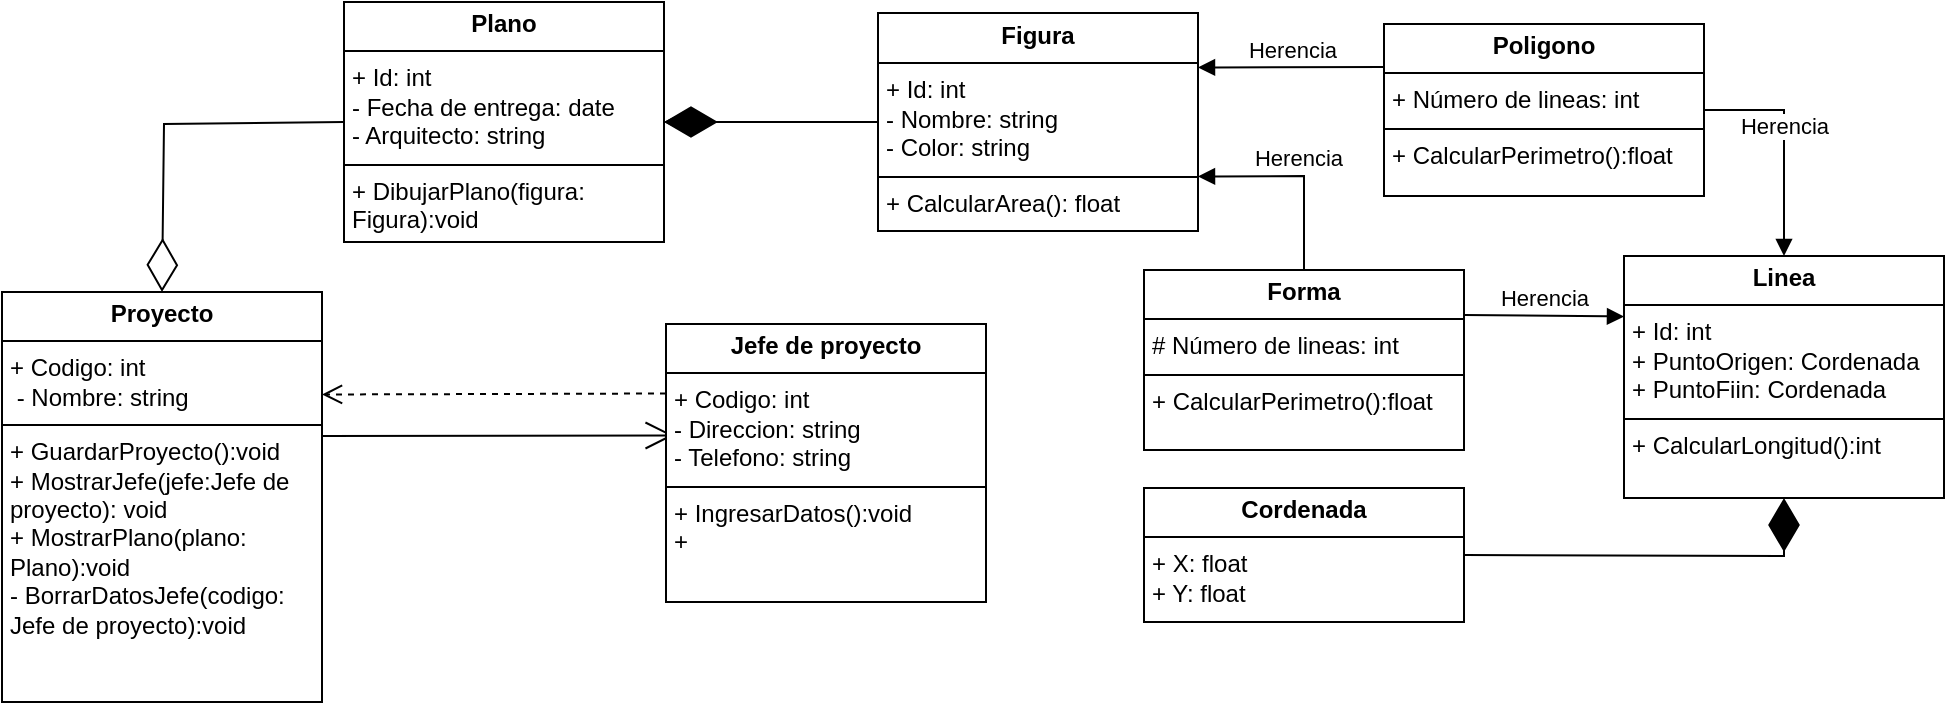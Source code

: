 <mxfile version="24.7.6">
  <diagram name="Página-1" id="U0dJ7ipydjKy7ulNHjYH">
    <mxGraphModel dx="1504" dy="939" grid="1" gridSize="10" guides="1" tooltips="1" connect="1" arrows="1" fold="1" page="0" pageScale="1" pageWidth="827" pageHeight="1169" background="none" math="0" shadow="0">
      <root>
        <mxCell id="0" />
        <mxCell id="1" parent="0" />
        <mxCell id="6z03nhFHcZb0VBgEY0h0-20" value="" style="endArrow=diamondThin;endFill=0;endSize=24;html=1;rounded=0;entryX=0.5;entryY=0;entryDx=0;entryDy=0;exitX=0;exitY=0.5;exitDx=0;exitDy=0;" parent="1" source="237a58CVki1NTlTPlnQ2-2" target="jHdgdKGG3TTc-sFxEvmy-10" edge="1">
          <mxGeometry width="160" relative="1" as="geometry">
            <mxPoint x="96.7" y="-140" as="sourcePoint" />
            <mxPoint x="-12.5" y="30" as="targetPoint" />
            <Array as="points">
              <mxPoint x="-10" y="-220" />
            </Array>
          </mxGeometry>
        </mxCell>
        <mxCell id="jHdgdKGG3TTc-sFxEvmy-14" value="" style="edgeStyle=orthogonalEdgeStyle;rounded=0;orthogonalLoop=1;jettySize=auto;html=1;" edge="1" parent="1" source="6z03nhFHcZb0VBgEY0h0-44" target="237a58CVki1NTlTPlnQ2-2">
          <mxGeometry relative="1" as="geometry" />
        </mxCell>
        <mxCell id="6z03nhFHcZb0VBgEY0h0-44" value="&lt;p style=&quot;margin:0px;margin-top:4px;text-align:center;&quot;&gt;&lt;b&gt;Figura&lt;/b&gt;&lt;/p&gt;&lt;hr size=&quot;1&quot; style=&quot;border-style:solid;&quot;&gt;&lt;p style=&quot;margin:0px;margin-left:4px;&quot;&gt;+ Id:&lt;span style=&quot;background-color: initial;&quot;&gt;&amp;nbsp;int&lt;/span&gt;&lt;/p&gt;&lt;p style=&quot;margin:0px;margin-left:4px;&quot;&gt;&lt;span style=&quot;background-color: initial;&quot;&gt;- Nombre: string&lt;/span&gt;&lt;/p&gt;&lt;p style=&quot;margin:0px;margin-left:4px;&quot;&gt;&lt;span style=&quot;background-color: initial;&quot;&gt;- Color: string&lt;/span&gt;&lt;/p&gt;&lt;hr size=&quot;1&quot; style=&quot;border-style:solid;&quot;&gt;&lt;p style=&quot;margin:0px;margin-left:4px;&quot;&gt;+ CalcularArea(): float&lt;/p&gt;" style="verticalAlign=top;align=left;overflow=fill;html=1;whiteSpace=wrap;" parent="1" vertex="1">
          <mxGeometry x="347" y="-275.5" width="160" height="109" as="geometry" />
        </mxCell>
        <mxCell id="6z03nhFHcZb0VBgEY0h0-48" value="" style="endArrow=diamondThin;endFill=1;endSize=24;html=1;rounded=0;entryX=1;entryY=0.5;entryDx=0;entryDy=0;exitX=0;exitY=0.5;exitDx=0;exitDy=0;" parent="1" source="6z03nhFHcZb0VBgEY0h0-44" target="237a58CVki1NTlTPlnQ2-2" edge="1">
          <mxGeometry width="160" relative="1" as="geometry">
            <mxPoint x="344" y="-237" as="sourcePoint" />
            <mxPoint x="247" y="-237.5" as="targetPoint" />
          </mxGeometry>
        </mxCell>
        <mxCell id="237a58CVki1NTlTPlnQ2-2" value="&lt;p style=&quot;margin:0px;margin-top:4px;text-align:center;&quot;&gt;&lt;b&gt;Plano&lt;/b&gt;&lt;/p&gt;&lt;hr size=&quot;1&quot; style=&quot;border-style:solid;&quot;&gt;&lt;p style=&quot;margin:0px;margin-left:4px;&quot;&gt;+ Id:&lt;span style=&quot;background-color: initial;&quot;&gt;&amp;nbsp;int&lt;/span&gt;&lt;/p&gt;&lt;p style=&quot;margin:0px;margin-left:4px;&quot;&gt;&lt;span style=&quot;background-color: initial;&quot;&gt;- Fecha de entrega: date&lt;/span&gt;&lt;/p&gt;&lt;p style=&quot;margin:0px;margin-left:4px;&quot;&gt;&lt;span style=&quot;background-color: initial;&quot;&gt;- Arquitecto: string&lt;/span&gt;&lt;/p&gt;&lt;hr size=&quot;1&quot; style=&quot;border-style:solid;&quot;&gt;&lt;p style=&quot;margin:0px;margin-left:4px;&quot;&gt;+ DibujarPlano(figura: Figura):void&lt;/p&gt;" style="verticalAlign=top;align=left;overflow=fill;html=1;whiteSpace=wrap;" parent="1" vertex="1">
          <mxGeometry x="80" y="-281" width="160" height="120" as="geometry" />
        </mxCell>
        <mxCell id="237a58CVki1NTlTPlnQ2-3" value="" style="html=1;verticalAlign=bottom;endArrow=open;dashed=1;endSize=8;curved=0;rounded=0;exitX=0;exitY=0.25;exitDx=0;exitDy=0;entryX=1;entryY=0.25;entryDx=0;entryDy=0;" parent="1" edge="1" target="jHdgdKGG3TTc-sFxEvmy-10" source="jHdgdKGG3TTc-sFxEvmy-9">
          <mxGeometry relative="1" as="geometry">
            <mxPoint x="290" y="-95.532" as="sourcePoint" />
            <mxPoint x="70" y="-94" as="targetPoint" />
          </mxGeometry>
        </mxCell>
        <mxCell id="237a58CVki1NTlTPlnQ2-5" value="" style="endArrow=open;endFill=1;endSize=12;html=1;rounded=0;entryX=0.024;entryY=0.401;entryDx=0;entryDy=0;entryPerimeter=0;exitX=1;exitY=0.351;exitDx=0;exitDy=0;exitPerimeter=0;" parent="1" edge="1" target="jHdgdKGG3TTc-sFxEvmy-9" source="jHdgdKGG3TTc-sFxEvmy-10">
          <mxGeometry width="160" relative="1" as="geometry">
            <mxPoint x="70" y="-79" as="sourcePoint" />
            <mxPoint x="289.2" y="-81.215" as="targetPoint" />
          </mxGeometry>
        </mxCell>
        <mxCell id="237a58CVki1NTlTPlnQ2-15" value="Herencia" style="html=1;verticalAlign=bottom;endArrow=block;curved=0;rounded=0;entryX=1;entryY=0.25;entryDx=0;entryDy=0;exitX=0;exitY=0.25;exitDx=0;exitDy=0;" parent="1" source="jHdgdKGG3TTc-sFxEvmy-3" target="6z03nhFHcZb0VBgEY0h0-44" edge="1">
          <mxGeometry width="80" relative="1" as="geometry">
            <mxPoint x="507" y="-235" as="sourcePoint" />
            <mxPoint x="600" y="-249.5" as="targetPoint" />
          </mxGeometry>
        </mxCell>
        <mxCell id="jHdgdKGG3TTc-sFxEvmy-2" value="&lt;p style=&quot;margin:0px;margin-top:4px;text-align:center;&quot;&gt;&lt;b&gt;Linea&lt;/b&gt;&lt;/p&gt;&lt;hr size=&quot;1&quot; style=&quot;border-style:solid;&quot;&gt;&lt;p style=&quot;margin:0px;margin-left:4px;&quot;&gt;+ Id: int&lt;/p&gt;&lt;p style=&quot;margin:0px;margin-left:4px;&quot;&gt;+ PuntoOrigen: Cordenada&lt;/p&gt;&lt;p style=&quot;margin:0px;margin-left:4px;&quot;&gt;+ PuntoFiin: Cordenada&lt;/p&gt;&lt;hr size=&quot;1&quot; style=&quot;border-style:solid;&quot;&gt;&lt;p style=&quot;margin:0px;margin-left:4px;&quot;&gt;+ CalcularLongitud():int&lt;/p&gt;" style="verticalAlign=top;align=left;overflow=fill;html=1;whiteSpace=wrap;" vertex="1" parent="1">
          <mxGeometry x="720" y="-154" width="160" height="121" as="geometry" />
        </mxCell>
        <mxCell id="jHdgdKGG3TTc-sFxEvmy-3" value="&lt;p style=&quot;margin:0px;margin-top:4px;text-align:center;&quot;&gt;&lt;b&gt;Poligono&lt;/b&gt;&lt;/p&gt;&lt;hr size=&quot;1&quot; style=&quot;border-style:solid;&quot;&gt;&lt;p style=&quot;margin:0px;margin-left:4px;&quot;&gt;+ Número de lineas: int&lt;/p&gt;&lt;hr size=&quot;1&quot; style=&quot;border-style:solid;&quot;&gt;&lt;p style=&quot;margin:0px;margin-left:4px;&quot;&gt;+ CalcularPerimetro():float&lt;/p&gt;" style="verticalAlign=top;align=left;overflow=fill;html=1;whiteSpace=wrap;" vertex="1" parent="1">
          <mxGeometry x="600" y="-270" width="160" height="86" as="geometry" />
        </mxCell>
        <mxCell id="jHdgdKGG3TTc-sFxEvmy-4" value="&lt;p style=&quot;margin:0px;margin-top:4px;text-align:center;&quot;&gt;&lt;b&gt;Forma&lt;/b&gt;&lt;/p&gt;&lt;hr size=&quot;1&quot; style=&quot;border-style:solid;&quot;&gt;&lt;p style=&quot;margin:0px;margin-left:4px;&quot;&gt;# Número de lineas: int&lt;/p&gt;&lt;hr size=&quot;1&quot; style=&quot;border-style:solid;&quot;&gt;&lt;p style=&quot;margin:0px;margin-left:4px;&quot;&gt;+ CalcularPerimetro():float&lt;/p&gt;" style="verticalAlign=top;align=left;overflow=fill;html=1;whiteSpace=wrap;" vertex="1" parent="1">
          <mxGeometry x="480" y="-147" width="160" height="90" as="geometry" />
        </mxCell>
        <mxCell id="jHdgdKGG3TTc-sFxEvmy-5" value="Herencia" style="html=1;verticalAlign=bottom;endArrow=block;curved=0;rounded=0;entryX=1;entryY=0.75;entryDx=0;entryDy=0;exitX=0.5;exitY=0;exitDx=0;exitDy=0;" edge="1" parent="1" source="jHdgdKGG3TTc-sFxEvmy-4" target="6z03nhFHcZb0VBgEY0h0-44">
          <mxGeometry width="80" relative="1" as="geometry">
            <mxPoint x="623" y="-150" as="sourcePoint" />
            <mxPoint x="530" y="-150" as="targetPoint" />
            <Array as="points">
              <mxPoint x="560" y="-194" />
            </Array>
          </mxGeometry>
        </mxCell>
        <mxCell id="jHdgdKGG3TTc-sFxEvmy-7" value="Herencia" style="html=1;verticalAlign=bottom;endArrow=block;curved=0;rounded=0;exitX=1;exitY=0.25;exitDx=0;exitDy=0;entryX=0;entryY=0.25;entryDx=0;entryDy=0;" edge="1" parent="1" source="jHdgdKGG3TTc-sFxEvmy-4" target="jHdgdKGG3TTc-sFxEvmy-2">
          <mxGeometry width="80" relative="1" as="geometry">
            <mxPoint x="683" y="-147" as="sourcePoint" />
            <mxPoint x="660" y="-109" as="targetPoint" />
          </mxGeometry>
        </mxCell>
        <mxCell id="jHdgdKGG3TTc-sFxEvmy-8" value="Herencia" style="html=1;verticalAlign=bottom;endArrow=block;curved=0;rounded=0;exitX=1;exitY=0.5;exitDx=0;exitDy=0;entryX=0.5;entryY=0;entryDx=0;entryDy=0;" edge="1" parent="1" source="jHdgdKGG3TTc-sFxEvmy-3" target="jHdgdKGG3TTc-sFxEvmy-2">
          <mxGeometry width="80" relative="1" as="geometry">
            <mxPoint x="650" y="-114" as="sourcePoint" />
            <mxPoint x="710" y="-114" as="targetPoint" />
            <Array as="points">
              <mxPoint x="800" y="-227" />
            </Array>
          </mxGeometry>
        </mxCell>
        <mxCell id="jHdgdKGG3TTc-sFxEvmy-9" value="&lt;p style=&quot;margin:0px;margin-top:4px;text-align:center;&quot;&gt;&lt;b&gt;Jefe de proyecto&lt;/b&gt;&lt;/p&gt;&lt;hr size=&quot;1&quot; style=&quot;border-style:solid;&quot;&gt;&lt;p style=&quot;margin:0px;margin-left:4px;&quot;&gt;+ Codigo:&lt;span style=&quot;background-color: initial;&quot;&gt;&amp;nbsp;int&lt;/span&gt;&lt;/p&gt;&lt;p style=&quot;margin:0px;margin-left:4px;&quot;&gt;&lt;span style=&quot;background-color: initial;&quot;&gt;- Direccion: string&lt;/span&gt;&lt;/p&gt;&lt;p style=&quot;margin:0px;margin-left:4px;&quot;&gt;&lt;span style=&quot;background-color: initial;&quot;&gt;- Telefono: string&lt;/span&gt;&lt;/p&gt;&lt;hr size=&quot;1&quot; style=&quot;border-style:solid;&quot;&gt;&lt;p style=&quot;margin:0px;margin-left:4px;&quot;&gt;+ IngresarDatos():void&lt;/p&gt;&lt;p style=&quot;margin:0px;margin-left:4px;&quot;&gt;+&lt;/p&gt;" style="verticalAlign=top;align=left;overflow=fill;html=1;whiteSpace=wrap;" vertex="1" parent="1">
          <mxGeometry x="241" y="-120" width="160" height="139" as="geometry" />
        </mxCell>
        <mxCell id="jHdgdKGG3TTc-sFxEvmy-10" value="&lt;p style=&quot;margin:0px;margin-top:4px;text-align:center;&quot;&gt;&lt;b&gt;Proyecto&lt;/b&gt;&lt;/p&gt;&lt;hr size=&quot;1&quot; style=&quot;border-style:solid;&quot;&gt;&lt;p style=&quot;margin:0px;margin-left:4px;&quot;&gt;+ Codigo:&lt;span style=&quot;background-color: initial;&quot;&gt;&amp;nbsp;int&lt;/span&gt;&lt;/p&gt;&lt;p style=&quot;margin:0px;margin-left:4px;&quot;&gt;&amp;nbsp;- Nombre: string&lt;/p&gt;&lt;hr size=&quot;1&quot; style=&quot;border-style:solid;&quot;&gt;&lt;p style=&quot;margin:0px;margin-left:4px;&quot;&gt;&lt;span style=&quot;background-color: initial;&quot;&gt;+ GuardarProyecto():void&lt;/span&gt;&lt;br&gt;&lt;/p&gt;&lt;p style=&quot;margin:0px;margin-left:4px;&quot;&gt;+ MostrarJefe(jefe:Jefe de proyecto): void&lt;/p&gt;&lt;p style=&quot;margin:0px;margin-left:4px;&quot;&gt;+ MostrarPlano(plano: Plano):void&lt;/p&gt;&lt;p style=&quot;margin:0px;margin-left:4px;&quot;&gt;- BorrarDatosJefe(codigo: Jefe de proyecto):void&lt;/p&gt;&lt;p style=&quot;margin:0px;margin-left:4px;&quot;&gt;&lt;br&gt;&lt;/p&gt;" style="verticalAlign=top;align=left;overflow=fill;html=1;whiteSpace=wrap;" vertex="1" parent="1">
          <mxGeometry x="-91" y="-136" width="160" height="205" as="geometry" />
        </mxCell>
        <mxCell id="jHdgdKGG3TTc-sFxEvmy-13" value="&lt;p style=&quot;margin:0px;margin-top:4px;text-align:center;&quot;&gt;&lt;b&gt;Cordenada&lt;/b&gt;&lt;/p&gt;&lt;hr size=&quot;1&quot; style=&quot;border-style:solid;&quot;&gt;&lt;p style=&quot;margin:0px;margin-left:4px;&quot;&gt;&lt;span style=&quot;background-color: initial;&quot;&gt;+ X: float&lt;/span&gt;&lt;br&gt;&lt;/p&gt;&lt;p style=&quot;margin:0px;margin-left:4px;&quot;&gt;+ Y: float&lt;/p&gt;&lt;p style=&quot;margin:0px;margin-left:4px;&quot;&gt;&lt;br&gt;&lt;/p&gt;" style="verticalAlign=top;align=left;overflow=fill;html=1;whiteSpace=wrap;" vertex="1" parent="1">
          <mxGeometry x="480" y="-38" width="160" height="67" as="geometry" />
        </mxCell>
        <mxCell id="jHdgdKGG3TTc-sFxEvmy-15" value="" style="endArrow=diamondThin;endFill=1;endSize=24;html=1;rounded=0;exitX=1;exitY=0.5;exitDx=0;exitDy=0;entryX=0.5;entryY=1;entryDx=0;entryDy=0;" edge="1" parent="1" source="jHdgdKGG3TTc-sFxEvmy-13" target="jHdgdKGG3TTc-sFxEvmy-2">
          <mxGeometry width="160" relative="1" as="geometry">
            <mxPoint x="747" y="-178.5" as="sourcePoint" />
            <mxPoint x="810" y="20" as="targetPoint" />
            <Array as="points">
              <mxPoint x="800" y="-4" />
            </Array>
          </mxGeometry>
        </mxCell>
      </root>
    </mxGraphModel>
  </diagram>
</mxfile>

